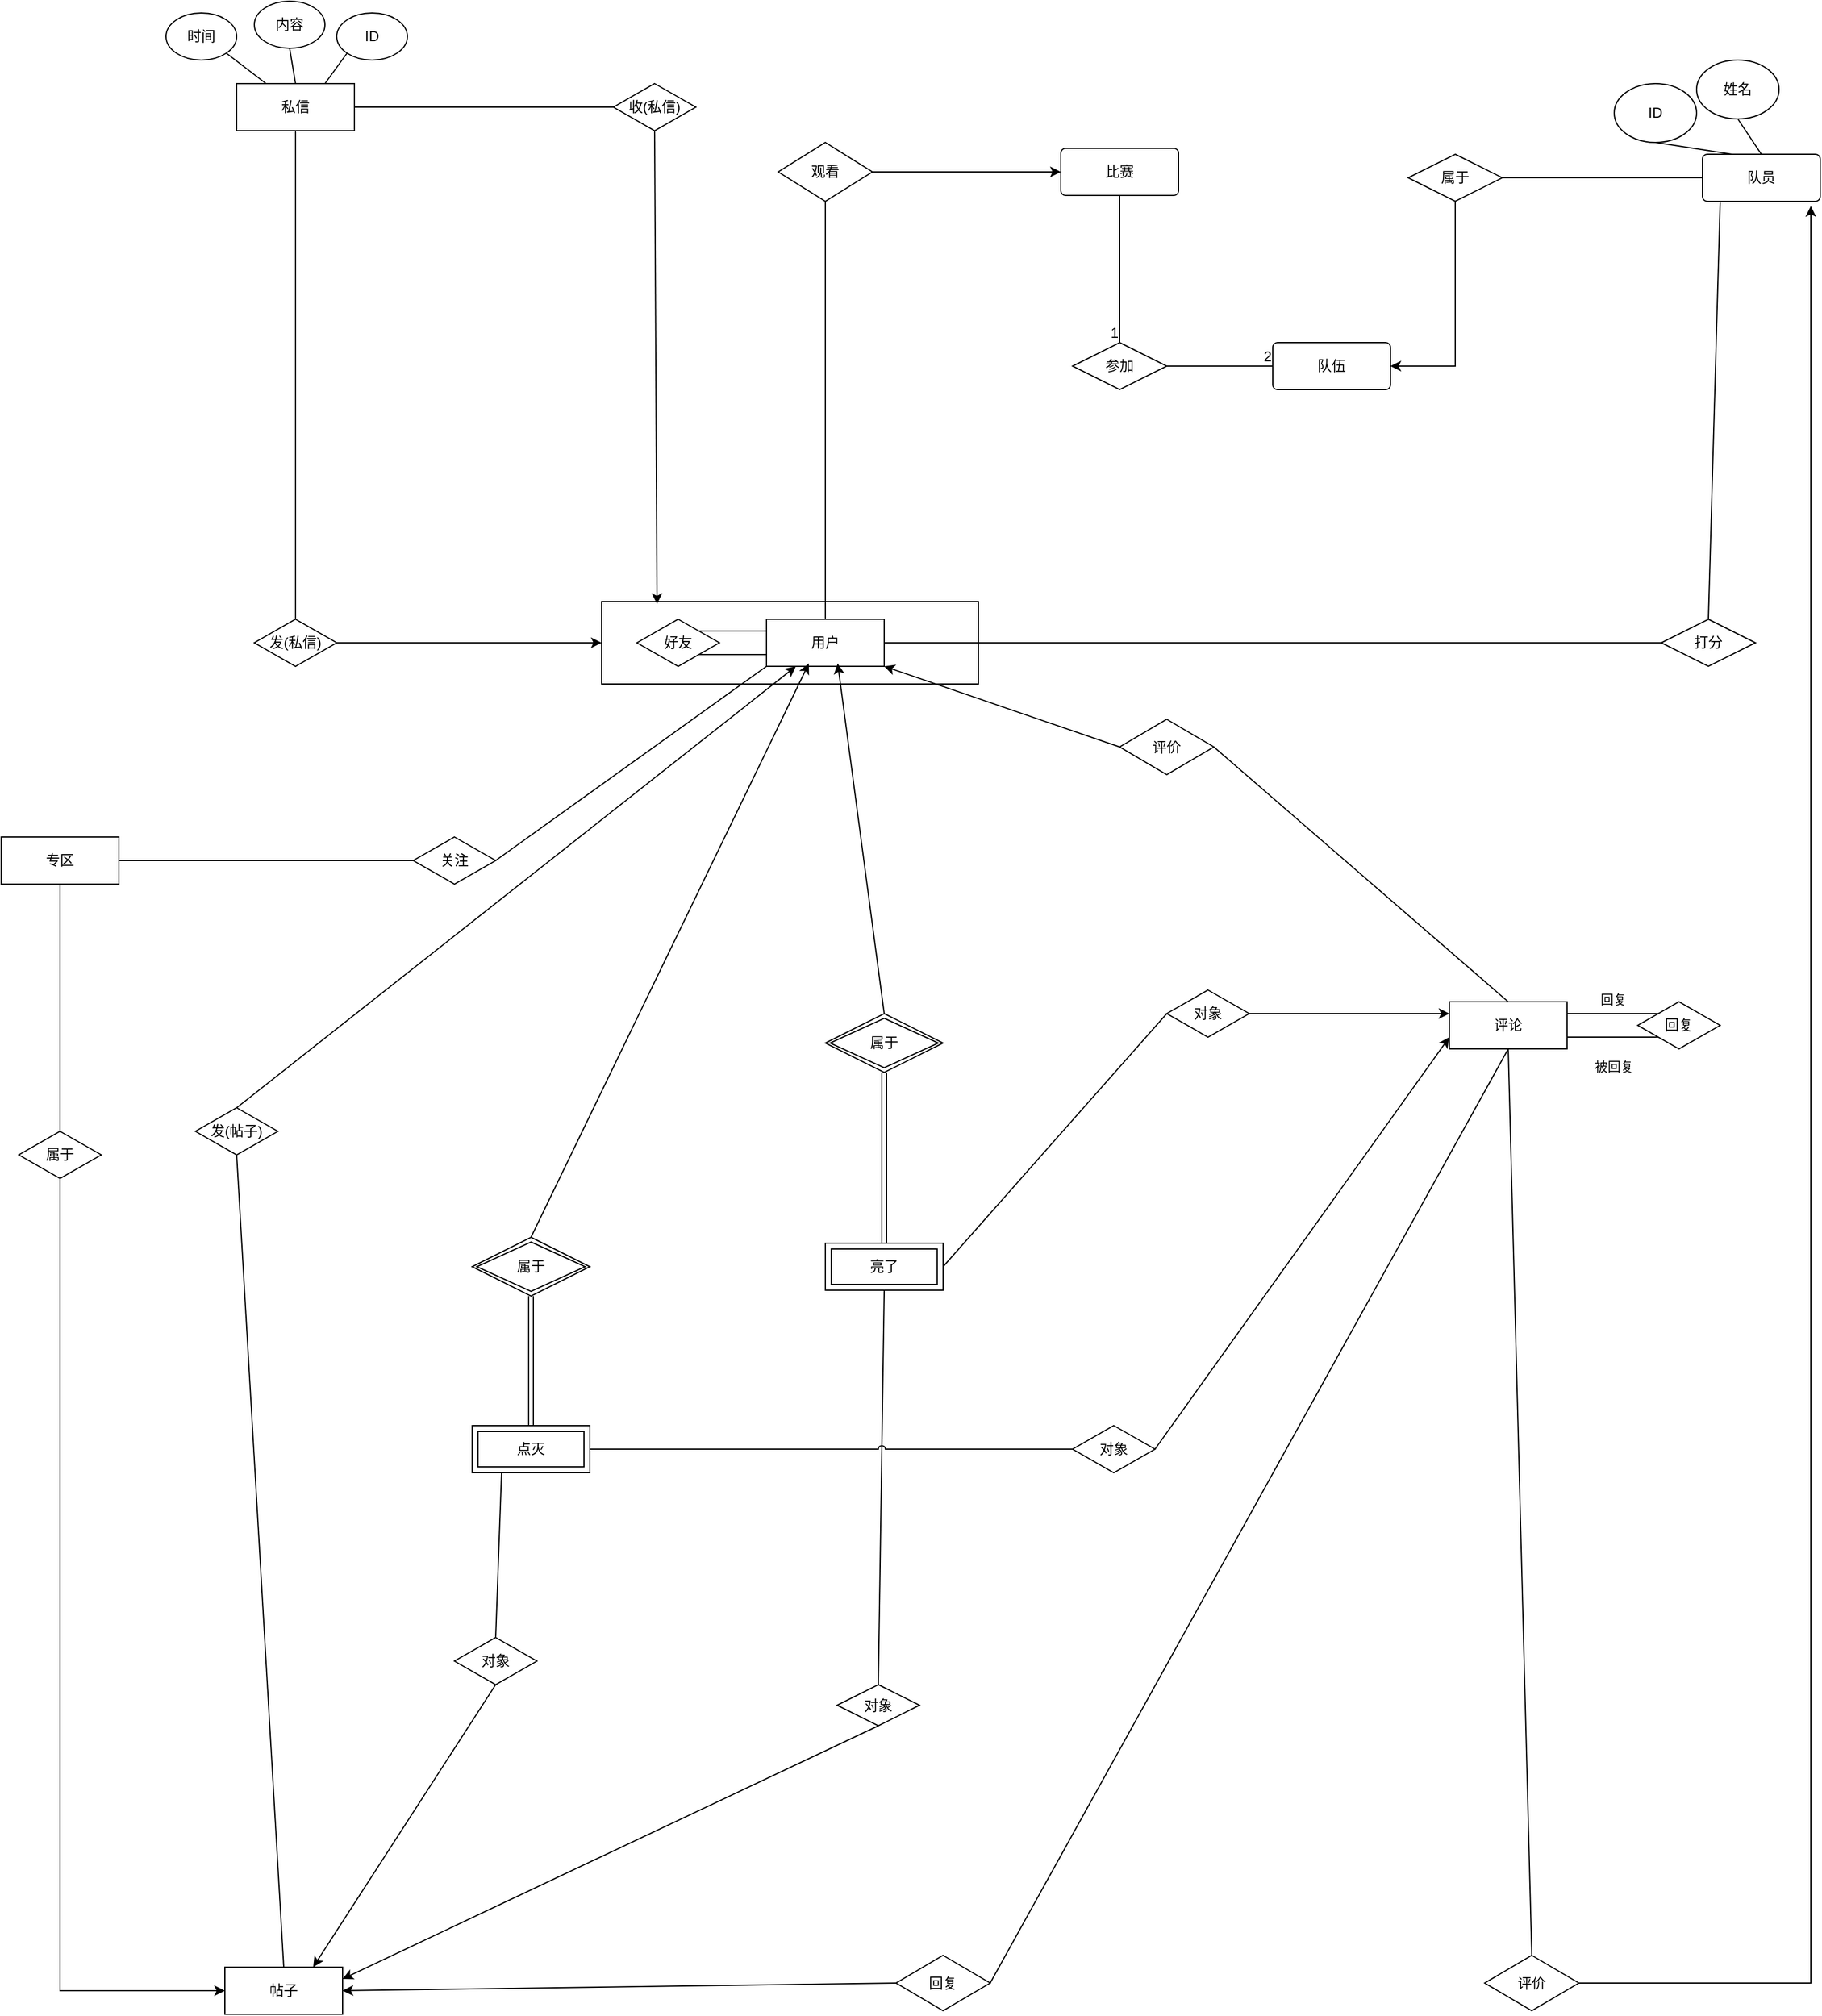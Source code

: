 <mxfile version="21.1.2" type="github">
  <diagram id="R2lEEEUBdFMjLlhIrx00" name="Page-1">
    <mxGraphModel dx="1014" dy="684" grid="1" gridSize="10" guides="1" tooltips="1" connect="1" arrows="1" fold="1" page="1" pageScale="1" pageWidth="850" pageHeight="1100" math="0" shadow="0" extFonts="Permanent Marker^https://fonts.googleapis.com/css?family=Permanent+Marker">
      <root>
        <mxCell id="0" />
        <mxCell id="1" parent="0" />
        <mxCell id="zicROynZza6IswLeMwab-14" value="" style="rounded=0;whiteSpace=wrap;html=1;" parent="1" vertex="1">
          <mxGeometry x="550" y="610" width="320" height="70" as="geometry" />
        </mxCell>
        <mxCell id="wrQ4-ztU9vicz67Ey5sr-1" value="用户" style="whiteSpace=wrap;html=1;align=center;" parent="1" vertex="1">
          <mxGeometry x="690" y="625" width="100" height="40" as="geometry" />
        </mxCell>
        <mxCell id="wrQ4-ztU9vicz67Ey5sr-2" value="帖子" style="whiteSpace=wrap;html=1;align=center;" parent="1" vertex="1">
          <mxGeometry x="230" y="1770" width="100" height="40" as="geometry" />
        </mxCell>
        <mxCell id="wrQ4-ztU9vicz67Ey5sr-3" value="专区" style="whiteSpace=wrap;html=1;align=center;" parent="1" vertex="1">
          <mxGeometry x="40" y="810" width="100" height="40" as="geometry" />
        </mxCell>
        <mxCell id="wrQ4-ztU9vicz67Ey5sr-4" value="私信" style="whiteSpace=wrap;html=1;align=center;" parent="1" vertex="1">
          <mxGeometry x="240" y="170" width="100" height="40" as="geometry" />
        </mxCell>
        <mxCell id="wrQ4-ztU9vicz67Ey5sr-5" value="评论" style="whiteSpace=wrap;html=1;align=center;" parent="1" vertex="1">
          <mxGeometry x="1270" y="950" width="100" height="40" as="geometry" />
        </mxCell>
        <mxCell id="wrQ4-ztU9vicz67Ey5sr-6" value="亮了" style="shape=ext;margin=3;double=1;whiteSpace=wrap;html=1;align=center;" parent="1" vertex="1">
          <mxGeometry x="740" y="1155" width="100" height="40" as="geometry" />
        </mxCell>
        <mxCell id="wrQ4-ztU9vicz67Ey5sr-7" value="点灭" style="shape=ext;margin=3;double=1;whiteSpace=wrap;html=1;align=center;" parent="1" vertex="1">
          <mxGeometry x="440" y="1310" width="100" height="40" as="geometry" />
        </mxCell>
        <mxCell id="-y-U_EyUOc9RIvDM-5Ky-1" value="发(帖子)" style="shape=rhombus;perimeter=rhombusPerimeter;whiteSpace=wrap;html=1;align=center;" parent="1" vertex="1">
          <mxGeometry x="205" y="1040" width="70" height="40" as="geometry" />
        </mxCell>
        <mxCell id="-y-U_EyUOc9RIvDM-5Ky-2" value="队伍" style="rounded=1;arcSize=10;whiteSpace=wrap;html=1;align=center;" parent="1" vertex="1">
          <mxGeometry x="1120" y="390" width="100" height="40" as="geometry" />
        </mxCell>
        <mxCell id="-y-U_EyUOc9RIvDM-5Ky-3" value="队员" style="rounded=1;arcSize=10;whiteSpace=wrap;html=1;align=center;" parent="1" vertex="1">
          <mxGeometry x="1485" y="230" width="100" height="40" as="geometry" />
        </mxCell>
        <mxCell id="-y-U_EyUOc9RIvDM-5Ky-4" value="比赛" style="rounded=1;arcSize=10;whiteSpace=wrap;html=1;align=center;" parent="1" vertex="1">
          <mxGeometry x="940" y="225" width="100" height="40" as="geometry" />
        </mxCell>
        <mxCell id="-y-U_EyUOc9RIvDM-5Ky-27" style="edgeStyle=orthogonalEdgeStyle;rounded=0;orthogonalLoop=1;jettySize=auto;html=1;exitX=0.5;exitY=1;exitDx=0;exitDy=0;entryX=1;entryY=0.5;entryDx=0;entryDy=0;" parent="1" source="e7WeAsmQSXkFFaa9NxT0-1" target="-y-U_EyUOc9RIvDM-5Ky-2" edge="1">
          <mxGeometry relative="1" as="geometry" />
        </mxCell>
        <mxCell id="e7WeAsmQSXkFFaa9NxT0-1" value="属于" style="rhombus;whiteSpace=wrap;html=1;" parent="1" vertex="1">
          <mxGeometry x="1235" y="230" width="80" height="40" as="geometry" />
        </mxCell>
        <mxCell id="-y-U_EyUOc9RIvDM-5Ky-8" value="发(私信)" style="shape=rhombus;perimeter=rhombusPerimeter;whiteSpace=wrap;html=1;align=center;" parent="1" vertex="1">
          <mxGeometry x="255" y="625" width="70" height="40" as="geometry" />
        </mxCell>
        <mxCell id="-y-U_EyUOc9RIvDM-5Ky-9" value="收(私信)" style="shape=rhombus;perimeter=rhombusPerimeter;whiteSpace=wrap;html=1;align=center;" parent="1" vertex="1">
          <mxGeometry x="560" y="170" width="70" height="40" as="geometry" />
        </mxCell>
        <mxCell id="e7WeAsmQSXkFFaa9NxT0-4" value="" style="endArrow=none;html=1;rounded=0;entryX=0;entryY=0.5;entryDx=0;entryDy=0;exitX=1;exitY=0.5;exitDx=0;exitDy=0;" parent="1" source="e7WeAsmQSXkFFaa9NxT0-1" target="-y-U_EyUOc9RIvDM-5Ky-3" edge="1">
          <mxGeometry width="50" height="50" relative="1" as="geometry">
            <mxPoint x="1060" y="640" as="sourcePoint" />
            <mxPoint x="1100" y="590" as="targetPoint" />
          </mxGeometry>
        </mxCell>
        <mxCell id="e7WeAsmQSXkFFaa9NxT0-5" value="参加" style="rhombus;whiteSpace=wrap;html=1;" parent="1" vertex="1">
          <mxGeometry x="950" y="390" width="80" height="40" as="geometry" />
        </mxCell>
        <mxCell id="e7WeAsmQSXkFFaa9NxT0-19" value="" style="endArrow=none;html=1;rounded=0;exitX=0.5;exitY=1;exitDx=0;exitDy=0;" parent="1" source="-y-U_EyUOc9RIvDM-5Ky-4" target="e7WeAsmQSXkFFaa9NxT0-5" edge="1">
          <mxGeometry relative="1" as="geometry">
            <mxPoint x="780" y="650" as="sourcePoint" />
            <mxPoint x="940" y="650" as="targetPoint" />
          </mxGeometry>
        </mxCell>
        <mxCell id="e7WeAsmQSXkFFaa9NxT0-20" value="1" style="resizable=0;html=1;whiteSpace=wrap;align=right;verticalAlign=bottom;" parent="e7WeAsmQSXkFFaa9NxT0-19" connectable="0" vertex="1">
          <mxGeometry x="1" relative="1" as="geometry" />
        </mxCell>
        <mxCell id="e7WeAsmQSXkFFaa9NxT0-21" value="" style="endArrow=none;html=1;rounded=0;exitX=1;exitY=0.5;exitDx=0;exitDy=0;entryX=0;entryY=0.5;entryDx=0;entryDy=0;" parent="1" source="e7WeAsmQSXkFFaa9NxT0-5" target="-y-U_EyUOc9RIvDM-5Ky-2" edge="1">
          <mxGeometry relative="1" as="geometry">
            <mxPoint x="780" y="650" as="sourcePoint" />
            <mxPoint x="800" y="790" as="targetPoint" />
          </mxGeometry>
        </mxCell>
        <mxCell id="e7WeAsmQSXkFFaa9NxT0-22" value="2" style="resizable=0;html=1;whiteSpace=wrap;align=right;verticalAlign=bottom;" parent="e7WeAsmQSXkFFaa9NxT0-21" connectable="0" vertex="1">
          <mxGeometry x="1" relative="1" as="geometry" />
        </mxCell>
        <mxCell id="-y-U_EyUOc9RIvDM-5Ky-31" value="关注" style="shape=rhombus;perimeter=rhombusPerimeter;whiteSpace=wrap;html=1;align=center;" parent="1" vertex="1">
          <mxGeometry x="390" y="810" width="70" height="40" as="geometry" />
        </mxCell>
        <mxCell id="0K1XYzfZEErrcoLd3t0C-12" style="edgeStyle=orthogonalEdgeStyle;rounded=0;orthogonalLoop=1;jettySize=auto;html=1;entryX=0.92;entryY=1.1;entryDx=0;entryDy=0;entryPerimeter=0;" parent="1" source="oHYs0MJ2QolYLzyEMudW-1" target="-y-U_EyUOc9RIvDM-5Ky-3" edge="1">
          <mxGeometry relative="1" as="geometry" />
        </mxCell>
        <mxCell id="oHYs0MJ2QolYLzyEMudW-1" value="评价" style="rhombus;whiteSpace=wrap;html=1;" parent="1" vertex="1">
          <mxGeometry x="1300" y="1760" width="80" height="47" as="geometry" />
        </mxCell>
        <mxCell id="oHYs0MJ2QolYLzyEMudW-3" value="" style="endArrow=none;html=1;rounded=0;exitX=0.5;exitY=0;exitDx=0;exitDy=0;entryX=0.5;entryY=1;entryDx=0;entryDy=0;" parent="1" source="oHYs0MJ2QolYLzyEMudW-1" target="wrQ4-ztU9vicz67Ey5sr-5" edge="1">
          <mxGeometry width="50" height="50" relative="1" as="geometry">
            <mxPoint x="480" y="1140" as="sourcePoint" />
            <mxPoint x="530" y="1090" as="targetPoint" />
          </mxGeometry>
        </mxCell>
        <mxCell id="t3TXZ2ejEv1axLU-WhWk-1" value="属于" style="shape=rhombus;double=1;perimeter=rhombusPerimeter;whiteSpace=wrap;html=1;align=center;" parent="1" vertex="1">
          <mxGeometry x="440" y="1150" width="100" height="50" as="geometry" />
        </mxCell>
        <mxCell id="zicROynZza6IswLeMwab-1" value="" style="endArrow=none;html=1;rounded=0;exitX=0.5;exitY=0;exitDx=0;exitDy=0;entryX=0.5;entryY=1;entryDx=0;entryDy=0;" parent="1" source="wrQ4-ztU9vicz67Ey5sr-2" target="-y-U_EyUOc9RIvDM-5Ky-1" edge="1">
          <mxGeometry relative="1" as="geometry">
            <mxPoint x="510" y="920" as="sourcePoint" />
            <mxPoint x="670" y="920" as="targetPoint" />
          </mxGeometry>
        </mxCell>
        <mxCell id="t3TXZ2ejEv1axLU-WhWk-4" value="" style="shape=link;html=1;rounded=0;exitX=0.5;exitY=1;exitDx=0;exitDy=0;entryX=0.5;entryY=0;entryDx=0;entryDy=0;" parent="1" source="t3TXZ2ejEv1axLU-WhWk-1" target="wrQ4-ztU9vicz67Ey5sr-7" edge="1">
          <mxGeometry relative="1" as="geometry">
            <mxPoint x="740" y="1042" as="sourcePoint" />
            <mxPoint x="730" y="972" as="targetPoint" />
          </mxGeometry>
        </mxCell>
        <mxCell id="t3TXZ2ejEv1axLU-WhWk-5" value="" style="resizable=0;html=1;whiteSpace=wrap;align=right;verticalAlign=bottom;" parent="t3TXZ2ejEv1axLU-WhWk-4" connectable="0" vertex="1">
          <mxGeometry x="1" relative="1" as="geometry" />
        </mxCell>
        <mxCell id="t3TXZ2ejEv1axLU-WhWk-7" value="属于" style="shape=rhombus;double=1;perimeter=rhombusPerimeter;whiteSpace=wrap;html=1;align=center;" parent="1" vertex="1">
          <mxGeometry x="740" y="960" width="100" height="50" as="geometry" />
        </mxCell>
        <mxCell id="t3TXZ2ejEv1axLU-WhWk-8" value="" style="shape=link;html=1;rounded=0;exitX=0.5;exitY=1;exitDx=0;exitDy=0;entryX=0.5;entryY=0;entryDx=0;entryDy=0;" parent="1" source="t3TXZ2ejEv1axLU-WhWk-7" target="wrQ4-ztU9vicz67Ey5sr-6" edge="1">
          <mxGeometry relative="1" as="geometry">
            <mxPoint x="650" y="850" as="sourcePoint" />
            <mxPoint x="660" y="910" as="targetPoint" />
          </mxGeometry>
        </mxCell>
        <mxCell id="t3TXZ2ejEv1axLU-WhWk-9" value="" style="resizable=0;html=1;whiteSpace=wrap;align=right;verticalAlign=bottom;" parent="t3TXZ2ejEv1axLU-WhWk-8" connectable="0" vertex="1">
          <mxGeometry x="1" relative="1" as="geometry" />
        </mxCell>
        <mxCell id="zicROynZza6IswLeMwab-5" value="" style="endArrow=none;html=1;rounded=0;exitX=0;exitY=0.5;exitDx=0;exitDy=0;entryX=1;entryY=0.5;entryDx=0;entryDy=0;" parent="1" source="-y-U_EyUOc9RIvDM-5Ky-31" target="wrQ4-ztU9vicz67Ey5sr-3" edge="1">
          <mxGeometry relative="1" as="geometry">
            <mxPoint x="590" y="970" as="sourcePoint" />
            <mxPoint x="310" y="870" as="targetPoint" />
          </mxGeometry>
        </mxCell>
        <mxCell id="zicROynZza6IswLeMwab-6" value="" style="endArrow=none;html=1;rounded=0;entryX=1;entryY=0.5;entryDx=0;entryDy=0;exitX=0;exitY=1;exitDx=0;exitDy=0;" parent="1" source="wrQ4-ztU9vicz67Ey5sr-1" target="-y-U_EyUOc9RIvDM-5Ky-31" edge="1">
          <mxGeometry relative="1" as="geometry">
            <mxPoint x="580" y="700" as="sourcePoint" />
            <mxPoint x="590" y="550" as="targetPoint" />
          </mxGeometry>
        </mxCell>
        <mxCell id="zicROynZza6IswLeMwab-7" value="评价" style="rhombus;whiteSpace=wrap;html=1;" parent="1" vertex="1">
          <mxGeometry x="990" y="710" width="80" height="47" as="geometry" />
        </mxCell>
        <mxCell id="zicROynZza6IswLeMwab-8" value="" style="endArrow=none;html=1;rounded=0;exitX=1;exitY=0.5;exitDx=0;exitDy=0;entryX=0.5;entryY=0;entryDx=0;entryDy=0;" parent="1" source="zicROynZza6IswLeMwab-7" target="wrQ4-ztU9vicz67Ey5sr-5" edge="1">
          <mxGeometry width="50" height="50" relative="1" as="geometry">
            <mxPoint x="110" y="1135.5" as="sourcePoint" />
            <mxPoint x="450" y="945.5" as="targetPoint" />
          </mxGeometry>
        </mxCell>
        <mxCell id="zicROynZza6IswLeMwab-9" value="" style="endArrow=classic;html=1;rounded=0;exitX=0;exitY=0.5;exitDx=0;exitDy=0;entryX=1;entryY=1;entryDx=0;entryDy=0;" parent="1" source="zicROynZza6IswLeMwab-7" target="wrQ4-ztU9vicz67Ey5sr-1" edge="1">
          <mxGeometry width="50" height="50" relative="1" as="geometry">
            <mxPoint x="570" y="1198.5" as="sourcePoint" />
            <mxPoint x="680" y="760" as="targetPoint" />
          </mxGeometry>
        </mxCell>
        <mxCell id="zicROynZza6IswLeMwab-11" value="好友" style="shape=rhombus;perimeter=rhombusPerimeter;whiteSpace=wrap;html=1;align=center;" parent="1" vertex="1">
          <mxGeometry x="580" y="625" width="70" height="40" as="geometry" />
        </mxCell>
        <mxCell id="zicROynZza6IswLeMwab-12" value="" style="endArrow=none;html=1;rounded=0;exitX=1;exitY=0;exitDx=0;exitDy=0;entryX=0;entryY=0.25;entryDx=0;entryDy=0;" parent="1" source="zicROynZza6IswLeMwab-11" target="wrQ4-ztU9vicz67Ey5sr-1" edge="1">
          <mxGeometry relative="1" as="geometry">
            <mxPoint x="700" y="845" as="sourcePoint" />
            <mxPoint x="860" y="845" as="targetPoint" />
          </mxGeometry>
        </mxCell>
        <mxCell id="zicROynZza6IswLeMwab-13" value="" style="endArrow=none;html=1;rounded=0;exitX=1;exitY=1;exitDx=0;exitDy=0;entryX=0;entryY=0.75;entryDx=0;entryDy=0;" parent="1" source="zicROynZza6IswLeMwab-11" target="wrQ4-ztU9vicz67Ey5sr-1" edge="1">
          <mxGeometry relative="1" as="geometry">
            <mxPoint x="643" y="645" as="sourcePoint" />
            <mxPoint x="730" y="645" as="targetPoint" />
          </mxGeometry>
        </mxCell>
        <mxCell id="zicROynZza6IswLeMwab-16" value="" style="endArrow=classic;html=1;rounded=0;exitX=1;exitY=0.5;exitDx=0;exitDy=0;entryX=0;entryY=0.5;entryDx=0;entryDy=0;" parent="1" source="-y-U_EyUOc9RIvDM-5Ky-8" target="zicROynZza6IswLeMwab-14" edge="1">
          <mxGeometry width="50" height="50" relative="1" as="geometry">
            <mxPoint x="590" y="840" as="sourcePoint" />
            <mxPoint x="400" y="740" as="targetPoint" />
          </mxGeometry>
        </mxCell>
        <mxCell id="zicROynZza6IswLeMwab-17" value="" style="endArrow=classic;html=1;rounded=0;entryX=0.147;entryY=0.029;entryDx=0;entryDy=0;exitX=0.5;exitY=1;exitDx=0;exitDy=0;entryPerimeter=0;" parent="1" source="-y-U_EyUOc9RIvDM-5Ky-9" target="zicROynZza6IswLeMwab-14" edge="1">
          <mxGeometry width="50" height="50" relative="1" as="geometry">
            <mxPoint x="455" y="660" as="sourcePoint" />
            <mxPoint x="490" y="720" as="targetPoint" />
          </mxGeometry>
        </mxCell>
        <mxCell id="zicROynZza6IswLeMwab-19" value="" style="endArrow=none;html=1;rounded=0;exitX=0.5;exitY=0;exitDx=0;exitDy=0;entryX=0.5;entryY=1;entryDx=0;entryDy=0;" parent="1" source="-y-U_EyUOc9RIvDM-5Ky-8" target="wrQ4-ztU9vicz67Ey5sr-4" edge="1">
          <mxGeometry width="50" height="50" relative="1" as="geometry">
            <mxPoint x="560" y="810" as="sourcePoint" />
            <mxPoint x="610" y="760" as="targetPoint" />
          </mxGeometry>
        </mxCell>
        <mxCell id="zicROynZza6IswLeMwab-20" value="" style="endArrow=none;html=1;rounded=0;exitX=0;exitY=0.5;exitDx=0;exitDy=0;entryX=1;entryY=0.5;entryDx=0;entryDy=0;" parent="1" source="-y-U_EyUOc9RIvDM-5Ky-9" target="wrQ4-ztU9vicz67Ey5sr-4" edge="1">
          <mxGeometry width="50" height="50" relative="1" as="geometry">
            <mxPoint x="335" y="610" as="sourcePoint" />
            <mxPoint x="420" y="530" as="targetPoint" />
          </mxGeometry>
        </mxCell>
        <mxCell id="0K1XYzfZEErrcoLd3t0C-13" style="edgeStyle=orthogonalEdgeStyle;rounded=0;orthogonalLoop=1;jettySize=auto;html=1;exitX=0.5;exitY=1;exitDx=0;exitDy=0;entryX=0;entryY=0.5;entryDx=0;entryDy=0;" parent="1" source="zicROynZza6IswLeMwab-21" target="wrQ4-ztU9vicz67Ey5sr-2" edge="1">
          <mxGeometry relative="1" as="geometry" />
        </mxCell>
        <mxCell id="zicROynZza6IswLeMwab-21" value="属于" style="shape=rhombus;perimeter=rhombusPerimeter;whiteSpace=wrap;html=1;align=center;" parent="1" vertex="1">
          <mxGeometry x="55" y="1060" width="70" height="40" as="geometry" />
        </mxCell>
        <mxCell id="zicROynZza6IswLeMwab-22" value="" style="endArrow=none;html=1;rounded=0;exitX=0.5;exitY=0;exitDx=0;exitDy=0;entryX=0.5;entryY=1;entryDx=0;entryDy=0;" parent="1" source="zicROynZza6IswLeMwab-21" target="wrQ4-ztU9vicz67Ey5sr-3" edge="1">
          <mxGeometry relative="1" as="geometry">
            <mxPoint x="360" y="840" as="sourcePoint" />
            <mxPoint x="320" y="880" as="targetPoint" />
          </mxGeometry>
        </mxCell>
        <mxCell id="zicROynZza6IswLeMwab-25" value="回复" style="rhombus;whiteSpace=wrap;html=1;" parent="1" vertex="1">
          <mxGeometry x="800" y="1760" width="80" height="47" as="geometry" />
        </mxCell>
        <mxCell id="zicROynZza6IswLeMwab-26" value="" style="endArrow=none;html=1;rounded=0;exitX=1;exitY=0.5;exitDx=0;exitDy=0;entryX=0.5;entryY=1;entryDx=0;entryDy=0;" parent="1" source="zicROynZza6IswLeMwab-25" target="wrQ4-ztU9vicz67Ey5sr-5" edge="1">
          <mxGeometry width="50" height="50" relative="1" as="geometry">
            <mxPoint x="510" y="1240" as="sourcePoint" />
            <mxPoint x="830" y="1150" as="targetPoint" />
          </mxGeometry>
        </mxCell>
        <mxCell id="zicROynZza6IswLeMwab-27" value="" style="endArrow=classic;html=1;rounded=0;exitX=0;exitY=0.5;exitDx=0;exitDy=0;entryX=1;entryY=0.5;entryDx=0;entryDy=0;" parent="1" source="zicROynZza6IswLeMwab-25" target="wrQ4-ztU9vicz67Ey5sr-2" edge="1">
          <mxGeometry width="50" height="50" relative="1" as="geometry">
            <mxPoint x="570" y="1270" as="sourcePoint" />
            <mxPoint x="620" y="1007" as="targetPoint" />
          </mxGeometry>
        </mxCell>
        <mxCell id="zicROynZza6IswLeMwab-28" value="回复" style="shape=rhombus;perimeter=rhombusPerimeter;whiteSpace=wrap;html=1;align=center;direction=west;" parent="1" vertex="1">
          <mxGeometry x="1430" y="950" width="70" height="40" as="geometry" />
        </mxCell>
        <mxCell id="zicROynZza6IswLeMwab-37" value="回复" style="endArrow=none;html=1;endSize=12;startArrow=none;startSize=14;startFill=0;edgeStyle=orthogonalEdgeStyle;align=center;verticalAlign=bottom;endFill=0;rounded=0;exitX=1;exitY=0.25;exitDx=0;exitDy=0;entryX=1;entryY=1;entryDx=0;entryDy=0;" parent="1" source="wrQ4-ztU9vicz67Ey5sr-5" target="zicROynZza6IswLeMwab-28" edge="1">
          <mxGeometry y="3" relative="1" as="geometry">
            <mxPoint x="1220" y="712" as="sourcePoint" />
            <mxPoint x="1300" y="768" as="targetPoint" />
          </mxGeometry>
        </mxCell>
        <mxCell id="zicROynZza6IswLeMwab-38" value="" style="endArrow=none;html=1;rounded=0;entryX=1;entryY=0;entryDx=0;entryDy=0;exitX=1;exitY=0.75;exitDx=0;exitDy=0;" parent="1" source="wrQ4-ztU9vicz67Ey5sr-5" target="zicROynZza6IswLeMwab-28" edge="1">
          <mxGeometry relative="1" as="geometry">
            <mxPoint x="890" y="748" as="sourcePoint" />
            <mxPoint x="1050" y="748" as="targetPoint" />
          </mxGeometry>
        </mxCell>
        <mxCell id="zicROynZza6IswLeMwab-40" value="&lt;font style=&quot;font-size: 11px;&quot;&gt;被回复&lt;/font&gt;" style="text;html=1;strokeColor=none;fillColor=none;align=center;verticalAlign=middle;whiteSpace=wrap;rounded=0;" parent="1" vertex="1">
          <mxGeometry x="1380" y="990" width="60" height="30" as="geometry" />
        </mxCell>
        <mxCell id="uolTj00GtYpzjRguVyb0-1" value="观看" style="rhombus;whiteSpace=wrap;html=1;" parent="1" vertex="1">
          <mxGeometry x="700" y="220" width="80" height="50" as="geometry" />
        </mxCell>
        <mxCell id="uolTj00GtYpzjRguVyb0-4" value="" style="endArrow=none;html=1;rounded=0;entryX=0.5;entryY=1;entryDx=0;entryDy=0;exitX=0.5;exitY=0;exitDx=0;exitDy=0;" parent="1" source="wrQ4-ztU9vicz67Ey5sr-1" target="uolTj00GtYpzjRguVyb0-1" edge="1">
          <mxGeometry width="50" height="50" relative="1" as="geometry">
            <mxPoint x="580" y="1040" as="sourcePoint" />
            <mxPoint x="630" y="990" as="targetPoint" />
          </mxGeometry>
        </mxCell>
        <mxCell id="uolTj00GtYpzjRguVyb0-6" value="" style="endArrow=classic;html=1;rounded=0;entryX=0;entryY=0.5;entryDx=0;entryDy=0;exitX=1;exitY=0.5;exitDx=0;exitDy=0;" parent="1" source="uolTj00GtYpzjRguVyb0-1" target="-y-U_EyUOc9RIvDM-5Ky-4" edge="1">
          <mxGeometry width="50" height="50" relative="1" as="geometry">
            <mxPoint x="610" y="850" as="sourcePoint" />
            <mxPoint x="660" y="800" as="targetPoint" />
          </mxGeometry>
        </mxCell>
        <mxCell id="uolTj00GtYpzjRguVyb0-7" value="打分" style="rhombus;whiteSpace=wrap;html=1;" parent="1" vertex="1">
          <mxGeometry x="1450" y="625" width="80" height="40" as="geometry" />
        </mxCell>
        <mxCell id="uolTj00GtYpzjRguVyb0-8" value="" style="endArrow=none;html=1;rounded=0;entryX=0;entryY=0.5;entryDx=0;entryDy=0;exitX=1;exitY=0.5;exitDx=0;exitDy=0;" parent="1" source="wrQ4-ztU9vicz67Ey5sr-1" target="uolTj00GtYpzjRguVyb0-7" edge="1">
          <mxGeometry width="50" height="50" relative="1" as="geometry">
            <mxPoint x="580" y="1040" as="sourcePoint" />
            <mxPoint x="630" y="990" as="targetPoint" />
          </mxGeometry>
        </mxCell>
        <mxCell id="uolTj00GtYpzjRguVyb0-9" value="" style="endArrow=none;html=1;rounded=0;exitX=0.15;exitY=1.025;exitDx=0;exitDy=0;entryX=0.5;entryY=0;entryDx=0;entryDy=0;exitPerimeter=0;" parent="1" source="-y-U_EyUOc9RIvDM-5Ky-3" target="uolTj00GtYpzjRguVyb0-7" edge="1">
          <mxGeometry width="50" height="50" relative="1" as="geometry">
            <mxPoint x="610" y="850" as="sourcePoint" />
            <mxPoint x="770" y="740" as="targetPoint" />
          </mxGeometry>
        </mxCell>
        <mxCell id="0K1XYzfZEErrcoLd3t0C-15" value="" style="endArrow=classic;html=1;rounded=0;entryX=0.25;entryY=1;entryDx=0;entryDy=0;exitX=0.5;exitY=0;exitDx=0;exitDy=0;" parent="1" source="-y-U_EyUOc9RIvDM-5Ky-1" target="wrQ4-ztU9vicz67Ey5sr-1" edge="1">
          <mxGeometry width="50" height="50" relative="1" as="geometry">
            <mxPoint x="450" y="900" as="sourcePoint" />
            <mxPoint x="650" y="775" as="targetPoint" />
          </mxGeometry>
        </mxCell>
        <mxCell id="VPhEFbQ1uEZV0jM96nF6-1" value="" style="endArrow=classic;html=1;rounded=0;entryX=0.605;entryY=0.938;entryDx=0;entryDy=0;entryPerimeter=0;exitX=0.5;exitY=0;exitDx=0;exitDy=0;" parent="1" source="t3TXZ2ejEv1axLU-WhWk-7" target="wrQ4-ztU9vicz67Ey5sr-1" edge="1">
          <mxGeometry width="50" height="50" relative="1" as="geometry">
            <mxPoint x="670" y="1050" as="sourcePoint" />
            <mxPoint x="720" y="1000" as="targetPoint" />
          </mxGeometry>
        </mxCell>
        <mxCell id="VPhEFbQ1uEZV0jM96nF6-2" value="" style="endArrow=classic;html=1;rounded=0;entryX=0.36;entryY=0.938;entryDx=0;entryDy=0;entryPerimeter=0;exitX=0.5;exitY=0;exitDx=0;exitDy=0;" parent="1" source="t3TXZ2ejEv1axLU-WhWk-1" target="wrQ4-ztU9vicz67Ey5sr-1" edge="1">
          <mxGeometry width="50" height="50" relative="1" as="geometry">
            <mxPoint x="670" y="1050" as="sourcePoint" />
            <mxPoint x="720" y="1000" as="targetPoint" />
          </mxGeometry>
        </mxCell>
        <mxCell id="VPhEFbQ1uEZV0jM96nF6-3" value="对象" style="shape=rhombus;perimeter=rhombusPerimeter;whiteSpace=wrap;html=1;align=center;" parent="1" vertex="1">
          <mxGeometry x="425" y="1490" width="70" height="40" as="geometry" />
        </mxCell>
        <mxCell id="VPhEFbQ1uEZV0jM96nF6-4" value="" style="endArrow=none;html=1;rounded=0;entryX=0.25;entryY=1;entryDx=0;entryDy=0;exitX=0.5;exitY=0;exitDx=0;exitDy=0;" parent="1" source="VPhEFbQ1uEZV0jM96nF6-3" target="wrQ4-ztU9vicz67Ey5sr-7" edge="1">
          <mxGeometry width="50" height="50" relative="1" as="geometry">
            <mxPoint x="670" y="1050" as="sourcePoint" />
            <mxPoint x="720" y="1000" as="targetPoint" />
          </mxGeometry>
        </mxCell>
        <mxCell id="VPhEFbQ1uEZV0jM96nF6-5" value="" style="endArrow=classic;html=1;rounded=0;entryX=0.75;entryY=0;entryDx=0;entryDy=0;exitX=0.5;exitY=1;exitDx=0;exitDy=0;" parent="1" source="VPhEFbQ1uEZV0jM96nF6-3" target="wrQ4-ztU9vicz67Ey5sr-2" edge="1">
          <mxGeometry width="50" height="50" relative="1" as="geometry">
            <mxPoint x="670" y="1050" as="sourcePoint" />
            <mxPoint x="720" y="1000" as="targetPoint" />
          </mxGeometry>
        </mxCell>
        <mxCell id="VPhEFbQ1uEZV0jM96nF6-6" value="对象" style="rhombus;whiteSpace=wrap;html=1;" parent="1" vertex="1">
          <mxGeometry x="750" y="1530" width="70" height="35" as="geometry" />
        </mxCell>
        <mxCell id="VPhEFbQ1uEZV0jM96nF6-8" value="" style="endArrow=none;html=1;rounded=0;entryX=0.5;entryY=1;entryDx=0;entryDy=0;exitX=0.5;exitY=0;exitDx=0;exitDy=0;" parent="1" source="VPhEFbQ1uEZV0jM96nF6-6" target="wrQ4-ztU9vicz67Ey5sr-6" edge="1">
          <mxGeometry width="50" height="50" relative="1" as="geometry">
            <mxPoint x="670" y="1050" as="sourcePoint" />
            <mxPoint x="720" y="1000" as="targetPoint" />
          </mxGeometry>
        </mxCell>
        <mxCell id="VPhEFbQ1uEZV0jM96nF6-9" value="" style="endArrow=classic;html=1;rounded=0;entryX=1;entryY=0.25;entryDx=0;entryDy=0;exitX=0.5;exitY=1;exitDx=0;exitDy=0;" parent="1" source="VPhEFbQ1uEZV0jM96nF6-6" target="wrQ4-ztU9vicz67Ey5sr-2" edge="1">
          <mxGeometry width="50" height="50" relative="1" as="geometry">
            <mxPoint x="670" y="1050" as="sourcePoint" />
            <mxPoint x="720" y="1000" as="targetPoint" />
          </mxGeometry>
        </mxCell>
        <mxCell id="VPhEFbQ1uEZV0jM96nF6-11" value="" style="endArrow=none;html=1;rounded=0;entryX=1;entryY=0.5;entryDx=0;entryDy=0;exitX=0;exitY=0.5;exitDx=0;exitDy=0;jumpStyle=arc;" parent="1" source="VPhEFbQ1uEZV0jM96nF6-13" target="wrQ4-ztU9vicz67Ey5sr-7" edge="1">
          <mxGeometry width="50" height="50" relative="1" as="geometry">
            <mxPoint x="547.5" y="1136.5" as="sourcePoint" />
            <mxPoint x="562.5" y="1072" as="targetPoint" />
          </mxGeometry>
        </mxCell>
        <mxCell id="VPhEFbQ1uEZV0jM96nF6-12" value="" style="endArrow=classic;html=1;rounded=0;entryX=0;entryY=0.75;entryDx=0;entryDy=0;exitX=1;exitY=0.5;exitDx=0;exitDy=0;" parent="1" source="VPhEFbQ1uEZV0jM96nF6-13" edge="1" target="wrQ4-ztU9vicz67Ey5sr-5">
          <mxGeometry width="50" height="50" relative="1" as="geometry">
            <mxPoint x="547.5" y="1176.5" as="sourcePoint" />
            <mxPoint x="827.5" y="1020" as="targetPoint" />
          </mxGeometry>
        </mxCell>
        <mxCell id="VPhEFbQ1uEZV0jM96nF6-13" value="对象" style="shape=rhombus;perimeter=rhombusPerimeter;whiteSpace=wrap;html=1;align=center;" parent="1" vertex="1">
          <mxGeometry x="950" y="1310" width="70" height="40" as="geometry" />
        </mxCell>
        <mxCell id="VPhEFbQ1uEZV0jM96nF6-14" value="" style="endArrow=none;html=1;rounded=0;entryX=1;entryY=0.5;entryDx=0;entryDy=0;exitX=0;exitY=0.5;exitDx=0;exitDy=0;" parent="1" source="VPhEFbQ1uEZV0jM96nF6-16" target="wrQ4-ztU9vicz67Ey5sr-6" edge="1">
          <mxGeometry width="50" height="50" relative="1" as="geometry">
            <mxPoint x="710" y="1140" as="sourcePoint" />
            <mxPoint x="740" y="1082" as="targetPoint" />
          </mxGeometry>
        </mxCell>
        <mxCell id="VPhEFbQ1uEZV0jM96nF6-15" value="" style="endArrow=classic;html=1;rounded=0;entryX=0;entryY=0.25;entryDx=0;entryDy=0;exitX=1;exitY=0.5;exitDx=0;exitDy=0;" parent="1" source="VPhEFbQ1uEZV0jM96nF6-16" target="wrQ4-ztU9vicz67Ey5sr-5" edge="1">
          <mxGeometry width="50" height="50" relative="1" as="geometry">
            <mxPoint x="710" y="1180" as="sourcePoint" />
            <mxPoint x="660" y="1230" as="targetPoint" />
          </mxGeometry>
        </mxCell>
        <mxCell id="VPhEFbQ1uEZV0jM96nF6-16" value="对象" style="shape=rhombus;perimeter=rhombusPerimeter;whiteSpace=wrap;html=1;align=center;" parent="1" vertex="1">
          <mxGeometry x="1030" y="940" width="70" height="40" as="geometry" />
        </mxCell>
        <mxCell id="0l-UvEm1mPPon0VV9D4k-2" value="时间" style="ellipse;whiteSpace=wrap;html=1;" vertex="1" parent="1">
          <mxGeometry x="180" y="110" width="60" height="40" as="geometry" />
        </mxCell>
        <mxCell id="0l-UvEm1mPPon0VV9D4k-3" value="" style="endArrow=none;html=1;rounded=0;entryX=1;entryY=1;entryDx=0;entryDy=0;exitX=0.25;exitY=0;exitDx=0;exitDy=0;" edge="1" parent="1" source="wrQ4-ztU9vicz67Ey5sr-4" target="0l-UvEm1mPPon0VV9D4k-2">
          <mxGeometry width="50" height="50" relative="1" as="geometry">
            <mxPoint x="430" y="400" as="sourcePoint" />
            <mxPoint x="480" y="350" as="targetPoint" />
          </mxGeometry>
        </mxCell>
        <mxCell id="0l-UvEm1mPPon0VV9D4k-4" value="内容" style="ellipse;whiteSpace=wrap;html=1;" vertex="1" parent="1">
          <mxGeometry x="255" y="100" width="60" height="40" as="geometry" />
        </mxCell>
        <mxCell id="0l-UvEm1mPPon0VV9D4k-5" value="" style="endArrow=none;html=1;rounded=0;entryX=0.5;entryY=1;entryDx=0;entryDy=0;exitX=0.5;exitY=0;exitDx=0;exitDy=0;" edge="1" parent="1" source="wrQ4-ztU9vicz67Ey5sr-4" target="0l-UvEm1mPPon0VV9D4k-4">
          <mxGeometry width="50" height="50" relative="1" as="geometry">
            <mxPoint x="430" y="400" as="sourcePoint" />
            <mxPoint x="480" y="350" as="targetPoint" />
          </mxGeometry>
        </mxCell>
        <mxCell id="0l-UvEm1mPPon0VV9D4k-6" value="ID" style="ellipse;whiteSpace=wrap;html=1;" vertex="1" parent="1">
          <mxGeometry x="325" y="110" width="60" height="40" as="geometry" />
        </mxCell>
        <mxCell id="0l-UvEm1mPPon0VV9D4k-7" value="" style="endArrow=none;html=1;rounded=0;entryX=0;entryY=1;entryDx=0;entryDy=0;exitX=0.75;exitY=0;exitDx=0;exitDy=0;" edge="1" parent="1" source="wrQ4-ztU9vicz67Ey5sr-4" target="0l-UvEm1mPPon0VV9D4k-6">
          <mxGeometry width="50" height="50" relative="1" as="geometry">
            <mxPoint x="430" y="400" as="sourcePoint" />
            <mxPoint x="480" y="350" as="targetPoint" />
          </mxGeometry>
        </mxCell>
        <mxCell id="0l-UvEm1mPPon0VV9D4k-8" value="ID" style="ellipse;whiteSpace=wrap;html=1;" vertex="1" parent="1">
          <mxGeometry x="1410" y="170" width="70" height="50" as="geometry" />
        </mxCell>
        <mxCell id="0l-UvEm1mPPon0VV9D4k-9" value="" style="endArrow=none;html=1;rounded=0;entryX=0.5;entryY=1;entryDx=0;entryDy=0;exitX=0.25;exitY=0;exitDx=0;exitDy=0;" edge="1" parent="1" source="-y-U_EyUOc9RIvDM-5Ky-3" target="0l-UvEm1mPPon0VV9D4k-8">
          <mxGeometry width="50" height="50" relative="1" as="geometry">
            <mxPoint x="1100" y="400" as="sourcePoint" />
            <mxPoint x="1150" y="350" as="targetPoint" />
          </mxGeometry>
        </mxCell>
        <mxCell id="0l-UvEm1mPPon0VV9D4k-11" value="姓名" style="ellipse;whiteSpace=wrap;html=1;" vertex="1" parent="1">
          <mxGeometry x="1480" y="150" width="70" height="50" as="geometry" />
        </mxCell>
        <mxCell id="0l-UvEm1mPPon0VV9D4k-12" value="" style="endArrow=none;html=1;rounded=0;entryX=0.5;entryY=1;entryDx=0;entryDy=0;exitX=0.5;exitY=0;exitDx=0;exitDy=0;" edge="1" parent="1" source="-y-U_EyUOc9RIvDM-5Ky-3" target="0l-UvEm1mPPon0VV9D4k-11">
          <mxGeometry width="50" height="50" relative="1" as="geometry">
            <mxPoint x="1100" y="400" as="sourcePoint" />
            <mxPoint x="1150" y="350" as="targetPoint" />
          </mxGeometry>
        </mxCell>
      </root>
    </mxGraphModel>
  </diagram>
</mxfile>
